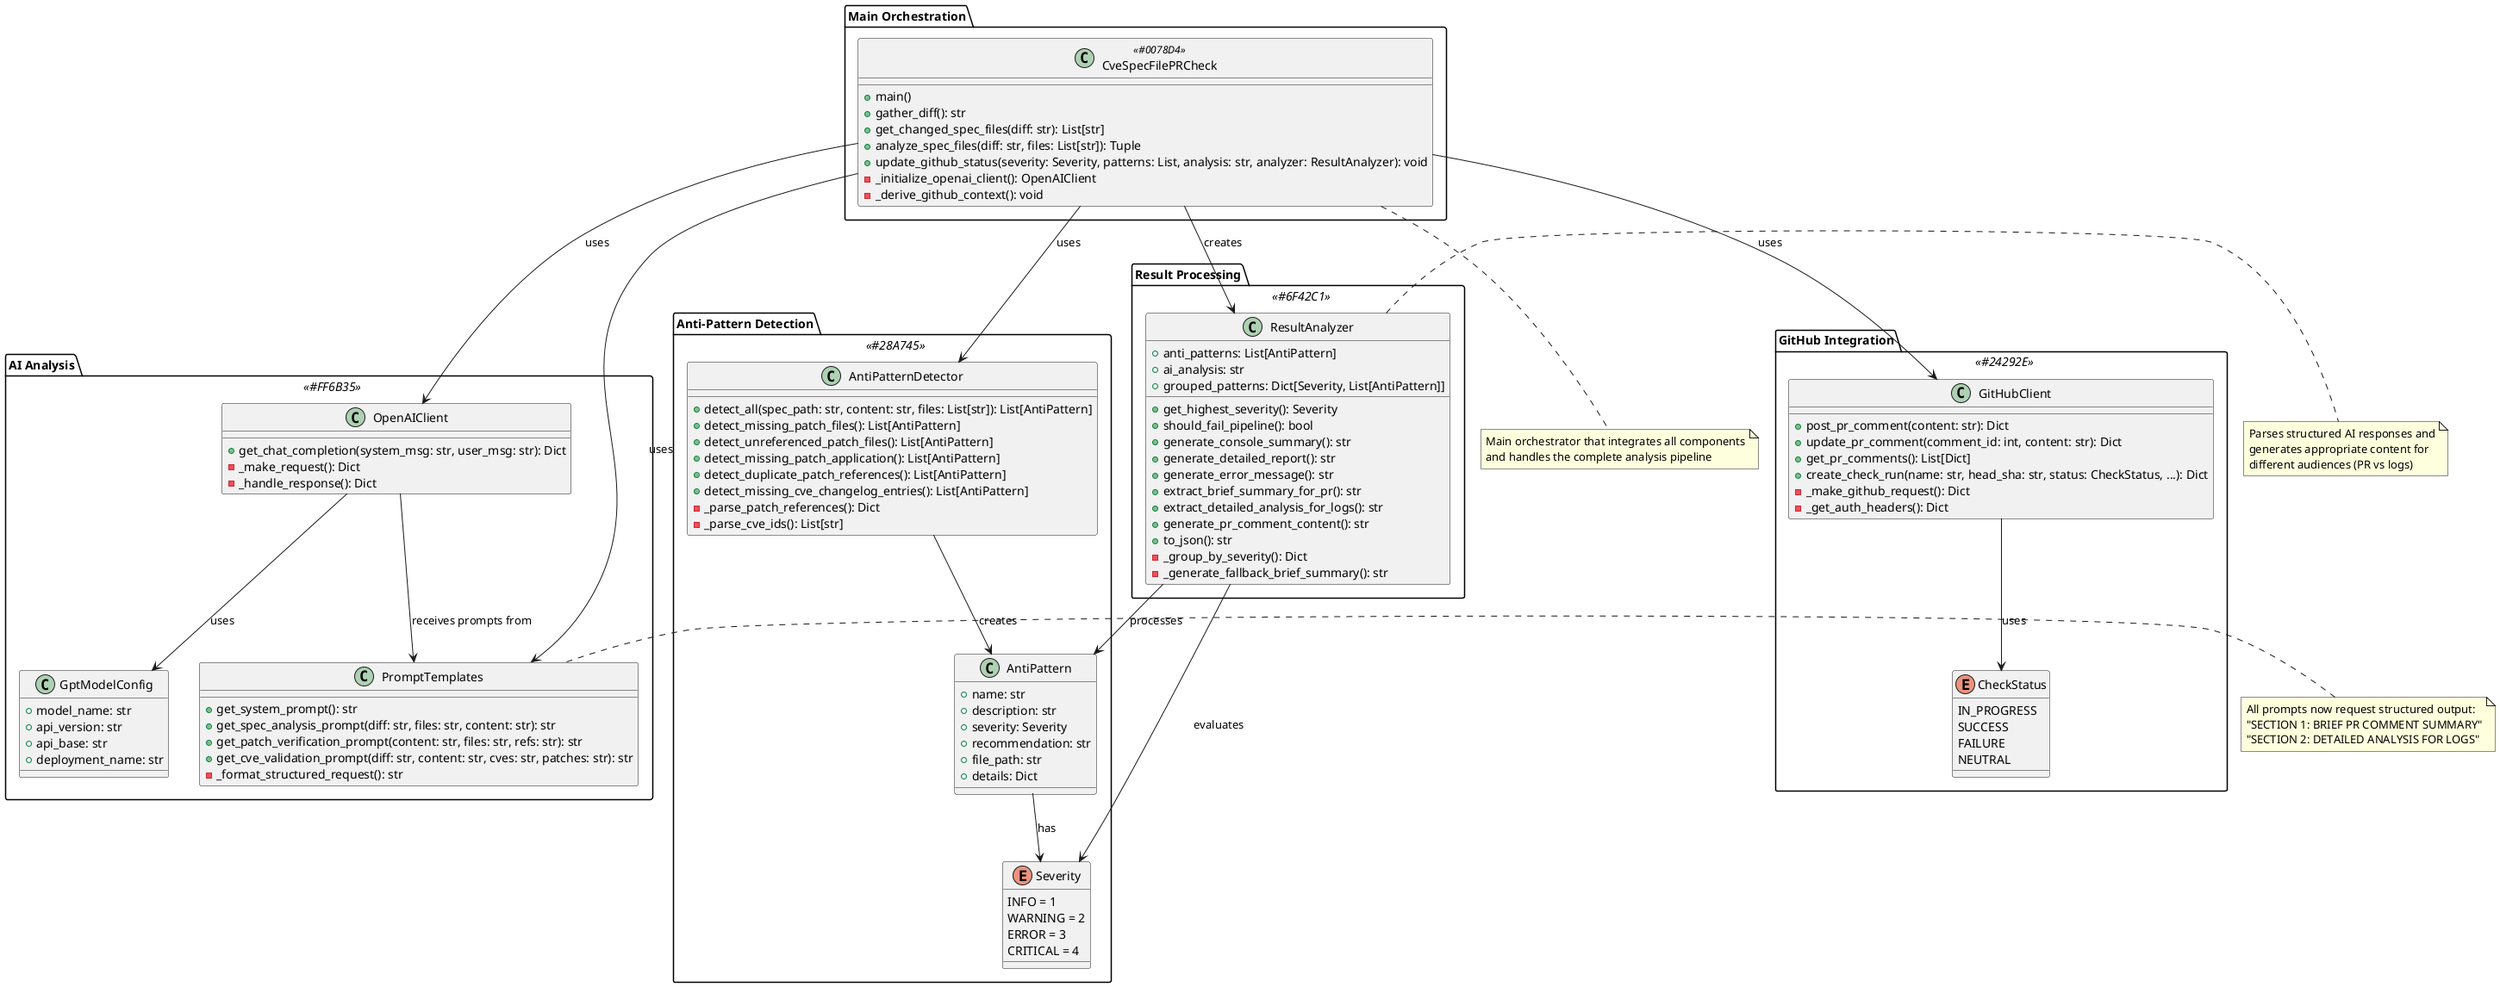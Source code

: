 @startuml CVE Spec File PR Check - Class Diagram

!define AZURE_COLOR #0078D4
!define AI_COLOR #FF6B35
!define DETECTOR_COLOR #28A745
!define GITHUB_COLOR #24292E
!define ANALYZER_COLOR #6F42C1

package "Main Orchestration" {
    class CveSpecFilePRCheck <<AZURE_COLOR>> {
        +main()
        +gather_diff(): str
        +get_changed_spec_files(diff: str): List[str]
        +analyze_spec_files(diff: str, files: List[str]): Tuple
        +update_github_status(severity: Severity, patterns: List, analysis: str, analyzer: ResultAnalyzer): void
        -_initialize_openai_client(): OpenAIClient
        -_derive_github_context(): void
    }
}

package "Anti-Pattern Detection" <<DETECTOR_COLOR>> {
    class AntiPatternDetector {
        +detect_all(spec_path: str, content: str, files: List[str]): List[AntiPattern]
        +detect_missing_patch_files(): List[AntiPattern]
        +detect_unreferenced_patch_files(): List[AntiPattern]
        +detect_missing_patch_application(): List[AntiPattern]
        +detect_duplicate_patch_references(): List[AntiPattern]
        +detect_missing_cve_changelog_entries(): List[AntiPattern]
        -_parse_patch_references(): Dict
        -_parse_cve_ids(): List[str]
    }
    
    class AntiPattern {
        +name: str
        +description: str
        +severity: Severity
        +recommendation: str
        +file_path: str
        +details: Dict
    }
    
    enum Severity {
        INFO = 1
        WARNING = 2
        ERROR = 3
        CRITICAL = 4
    }
}

package "AI Analysis" <<AI_COLOR>> {
    class OpenAIClient {
        +get_chat_completion(system_msg: str, user_msg: str): Dict
        -_make_request(): Dict
        -_handle_response(): Dict
    }
    
    class GptModelConfig {
        +model_name: str
        +api_version: str
        +api_base: str
        +deployment_name: str
    }
    
    class PromptTemplates {
        +get_system_prompt(): str
        +get_spec_analysis_prompt(diff: str, files: str, content: str): str
        +get_patch_verification_prompt(content: str, files: str, refs: str): str
        +get_cve_validation_prompt(diff: str, content: str, cves: str, patches: str): str
        -_format_structured_request(): str
    }
}

package "Result Processing" <<ANALYZER_COLOR>> {
    class ResultAnalyzer {
        +anti_patterns: List[AntiPattern]
        +ai_analysis: str
        +grouped_patterns: Dict[Severity, List[AntiPattern]]
        
        +get_highest_severity(): Severity
        +should_fail_pipeline(): bool
        +generate_console_summary(): str
        +generate_detailed_report(): str
        +generate_error_message(): str
        +extract_brief_summary_for_pr(): str
        +extract_detailed_analysis_for_logs(): str
        +generate_pr_comment_content(): str
        +to_json(): str
        -_group_by_severity(): Dict
        -_generate_fallback_brief_summary(): str
    }
}

package "GitHub Integration" <<GITHUB_COLOR>> {
    class GitHubClient {
        +post_pr_comment(content: str): Dict
        +update_pr_comment(comment_id: int, content: str): Dict
        +get_pr_comments(): List[Dict]
        +create_check_run(name: str, head_sha: str, status: CheckStatus, ...): Dict
        -_make_github_request(): Dict
        -_get_auth_headers(): Dict
    }
    
    enum CheckStatus {
        IN_PROGRESS
        SUCCESS
        FAILURE
        NEUTRAL
    }
}

' Relationships
CveSpecFilePRCheck --> AntiPatternDetector : uses
CveSpecFilePRCheck --> OpenAIClient : uses
CveSpecFilePRCheck --> ResultAnalyzer : creates
CveSpecFilePRCheck --> GitHubClient : uses
CveSpecFilePRCheck --> PromptTemplates : uses

AntiPatternDetector --> AntiPattern : creates
AntiPattern --> Severity : has

OpenAIClient --> GptModelConfig : uses
OpenAIClient --> PromptTemplates : receives prompts from

ResultAnalyzer --> AntiPattern : processes
ResultAnalyzer --> Severity : evaluates

GitHubClient --> CheckStatus : uses

' Notes
note right of PromptTemplates
  All prompts now request structured output:
  "SECTION 1: BRIEF PR COMMENT SUMMARY"
  "SECTION 2: DETAILED ANALYSIS FOR LOGS"
end note

note right of ResultAnalyzer
  Parses structured AI responses and
  generates appropriate content for
  different audiences (PR vs logs)
end note

note bottom of CveSpecFilePRCheck
  Main orchestrator that integrates all components
  and handles the complete analysis pipeline
end note

@enduml
